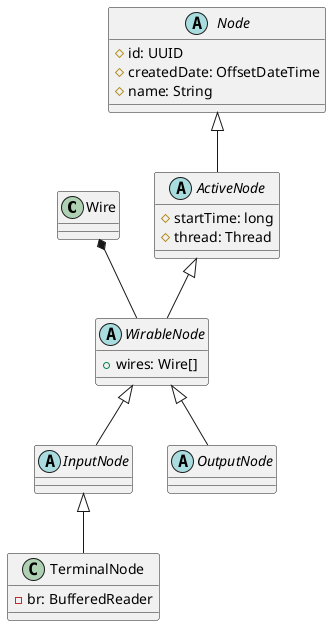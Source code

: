 @startuml

class Wire {
}

abstract class Node {
    #id: UUID
    #createdDate: OffsetDateTime
    #name: String
}

abstract class ActiveNode {
    #startTime: long
    #thread: Thread
}

abstract class WirableNode {
    +wires: Wire[]
}

abstract class InputNode {
}

abstract class OutputNode {
}

class TerminalNode {
    -br: BufferedReader
}


Node <|-- ActiveNode
ActiveNode <|-- WirableNode
InputNode <|-- TerminalNode
WirableNode <|-- InputNode
WirableNode <|-- OutputNode

Wire *-- WirableNode

@enduml